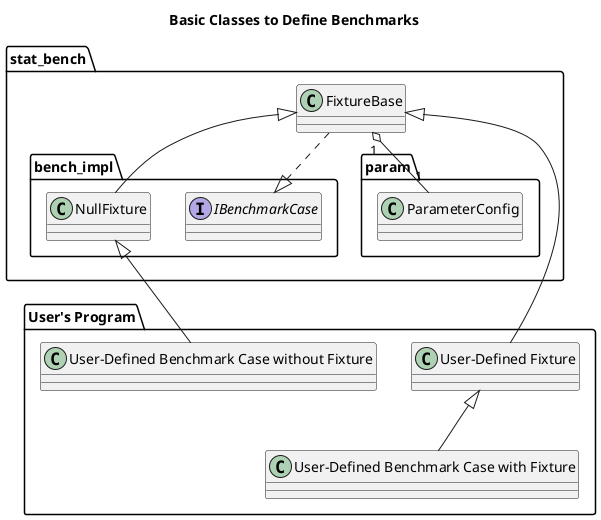 @startuml classes_define_bench

title Basic Classes to Define Benchmarks

package stat_bench {
    package bench_impl {
        interface IBenchmarkCase
    }

    class FixtureBase
    IBenchmarkCase <|.. FixtureBase

    package bench_impl {
        class NullFixture
        FixtureBase <|-- NullFixture
    }

    package param {
        class ParameterConfig
        FixtureBase "1" o-- "1" ParameterConfig
    }
}

package "User's Program" {
    class "User-Defined Fixture" as UserFixture
    FixtureBase <|-- UserFixture

    class "User-Defined Benchmark Case with Fixture" as FixtureBenchmarkCase
    UserFixture <|-- FixtureBenchmarkCase

    class "User-Defined Benchmark Case without Fixture" as NoFixtureBenchmarkCase
    NullFixture <|-- NoFixtureBenchmarkCase
}

@enduml
